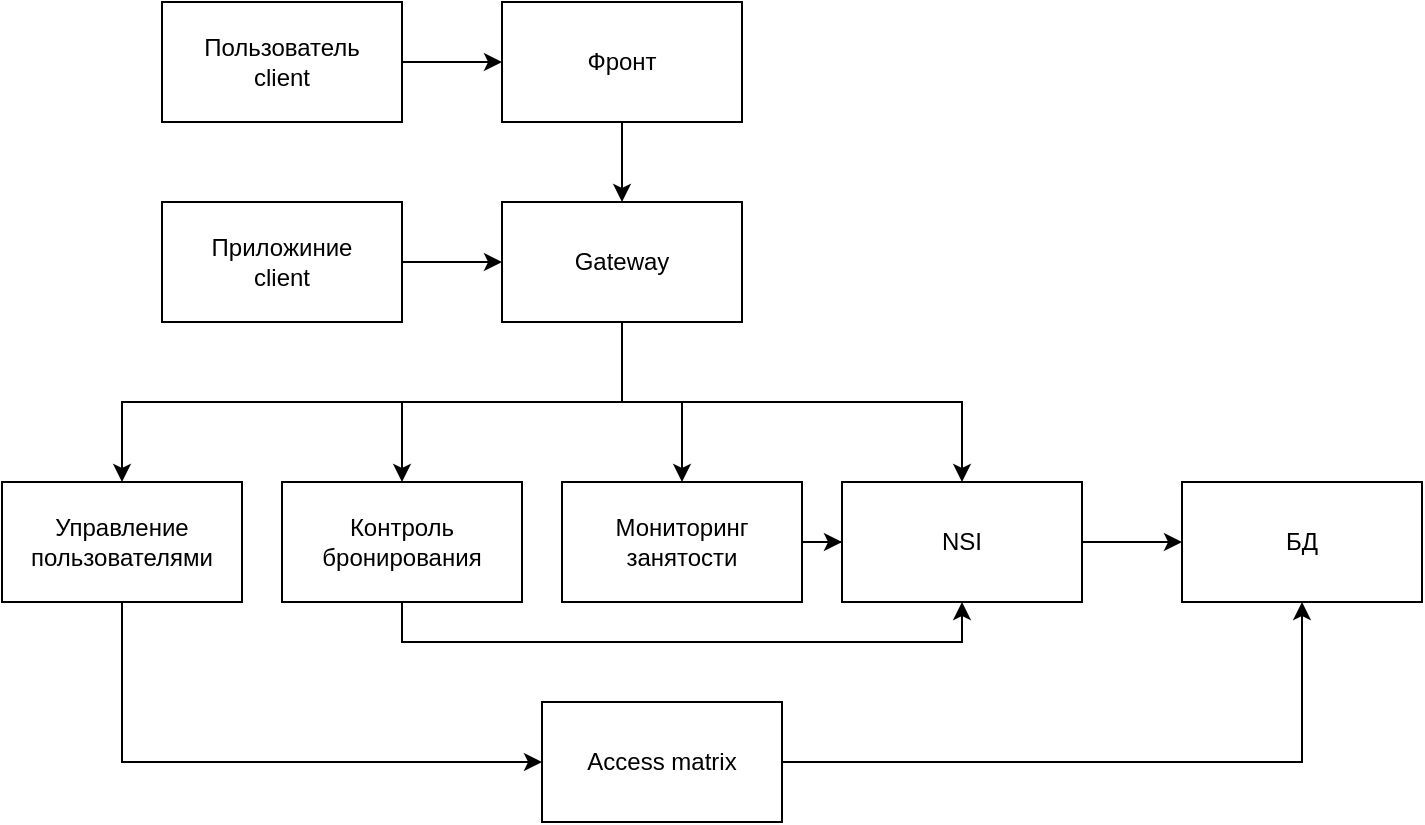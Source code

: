 <mxfile version="22.1.5" type="github">
  <diagram name="Страница — 1" id="ejxRM6sy8iXU6pytJV8V">
    <mxGraphModel dx="983" dy="518" grid="1" gridSize="10" guides="1" tooltips="1" connect="1" arrows="1" fold="1" page="1" pageScale="1" pageWidth="827" pageHeight="1169" math="0" shadow="0">
      <root>
        <mxCell id="0" />
        <mxCell id="1" parent="0" />
        <mxCell id="-Ux7-sMBjBibabKgl1pU-4" style="edgeStyle=orthogonalEdgeStyle;rounded=0;orthogonalLoop=1;jettySize=auto;html=1;exitX=1;exitY=0.5;exitDx=0;exitDy=0;entryX=0;entryY=0.5;entryDx=0;entryDy=0;" edge="1" parent="1" source="-Ux7-sMBjBibabKgl1pU-1" target="-Ux7-sMBjBibabKgl1pU-3">
          <mxGeometry relative="1" as="geometry" />
        </mxCell>
        <mxCell id="-Ux7-sMBjBibabKgl1pU-1" value="Пользователь&lt;br&gt;client" style="rounded=0;whiteSpace=wrap;html=1;" vertex="1" parent="1">
          <mxGeometry x="120" y="190" width="120" height="60" as="geometry" />
        </mxCell>
        <mxCell id="-Ux7-sMBjBibabKgl1pU-20" style="edgeStyle=orthogonalEdgeStyle;rounded=0;orthogonalLoop=1;jettySize=auto;html=1;exitX=1;exitY=0.5;exitDx=0;exitDy=0;entryX=0;entryY=0.5;entryDx=0;entryDy=0;" edge="1" parent="1" source="-Ux7-sMBjBibabKgl1pU-2" target="-Ux7-sMBjBibabKgl1pU-6">
          <mxGeometry relative="1" as="geometry" />
        </mxCell>
        <mxCell id="-Ux7-sMBjBibabKgl1pU-2" value="Приложиние&lt;br&gt;client" style="rounded=0;whiteSpace=wrap;html=1;" vertex="1" parent="1">
          <mxGeometry x="120" y="290" width="120" height="60" as="geometry" />
        </mxCell>
        <mxCell id="-Ux7-sMBjBibabKgl1pU-7" value="" style="edgeStyle=orthogonalEdgeStyle;rounded=0;orthogonalLoop=1;jettySize=auto;html=1;" edge="1" parent="1" source="-Ux7-sMBjBibabKgl1pU-3" target="-Ux7-sMBjBibabKgl1pU-6">
          <mxGeometry relative="1" as="geometry" />
        </mxCell>
        <mxCell id="-Ux7-sMBjBibabKgl1pU-3" value="Фронт" style="rounded=0;whiteSpace=wrap;html=1;" vertex="1" parent="1">
          <mxGeometry x="290" y="190" width="120" height="60" as="geometry" />
        </mxCell>
        <mxCell id="-Ux7-sMBjBibabKgl1pU-11" value="" style="edgeStyle=orthogonalEdgeStyle;rounded=0;orthogonalLoop=1;jettySize=auto;html=1;" edge="1" parent="1" source="-Ux7-sMBjBibabKgl1pU-6" target="-Ux7-sMBjBibabKgl1pU-10">
          <mxGeometry relative="1" as="geometry" />
        </mxCell>
        <mxCell id="-Ux7-sMBjBibabKgl1pU-14" style="edgeStyle=orthogonalEdgeStyle;rounded=0;orthogonalLoop=1;jettySize=auto;html=1;exitX=0.5;exitY=1;exitDx=0;exitDy=0;entryX=0.5;entryY=0;entryDx=0;entryDy=0;" edge="1" parent="1" source="-Ux7-sMBjBibabKgl1pU-6" target="-Ux7-sMBjBibabKgl1pU-12">
          <mxGeometry relative="1" as="geometry" />
        </mxCell>
        <mxCell id="-Ux7-sMBjBibabKgl1pU-16" style="edgeStyle=orthogonalEdgeStyle;rounded=0;orthogonalLoop=1;jettySize=auto;html=1;exitX=0.5;exitY=1;exitDx=0;exitDy=0;" edge="1" parent="1" source="-Ux7-sMBjBibabKgl1pU-6" target="-Ux7-sMBjBibabKgl1pU-15">
          <mxGeometry relative="1" as="geometry" />
        </mxCell>
        <mxCell id="-Ux7-sMBjBibabKgl1pU-6" value="Gateway" style="rounded=0;whiteSpace=wrap;html=1;" vertex="1" parent="1">
          <mxGeometry x="290" y="290" width="120" height="60" as="geometry" />
        </mxCell>
        <mxCell id="-Ux7-sMBjBibabKgl1pU-19" style="edgeStyle=orthogonalEdgeStyle;rounded=0;orthogonalLoop=1;jettySize=auto;html=1;exitX=1;exitY=0.5;exitDx=0;exitDy=0;" edge="1" parent="1" source="-Ux7-sMBjBibabKgl1pU-8" target="-Ux7-sMBjBibabKgl1pU-17">
          <mxGeometry relative="1" as="geometry" />
        </mxCell>
        <mxCell id="-Ux7-sMBjBibabKgl1pU-8" value="Access matrix" style="rounded=0;whiteSpace=wrap;html=1;" vertex="1" parent="1">
          <mxGeometry x="310" y="540" width="120" height="60" as="geometry" />
        </mxCell>
        <mxCell id="-Ux7-sMBjBibabKgl1pU-13" value="" style="edgeStyle=orthogonalEdgeStyle;rounded=0;orthogonalLoop=1;jettySize=auto;html=1;" edge="1" parent="1" source="-Ux7-sMBjBibabKgl1pU-10" target="-Ux7-sMBjBibabKgl1pU-12">
          <mxGeometry relative="1" as="geometry" />
        </mxCell>
        <mxCell id="-Ux7-sMBjBibabKgl1pU-10" value="Мониторинг занятости" style="rounded=0;whiteSpace=wrap;html=1;" vertex="1" parent="1">
          <mxGeometry x="320" y="430" width="120" height="60" as="geometry" />
        </mxCell>
        <mxCell id="-Ux7-sMBjBibabKgl1pU-18" style="edgeStyle=orthogonalEdgeStyle;rounded=0;orthogonalLoop=1;jettySize=auto;html=1;exitX=1;exitY=0.5;exitDx=0;exitDy=0;" edge="1" parent="1" source="-Ux7-sMBjBibabKgl1pU-12" target="-Ux7-sMBjBibabKgl1pU-17">
          <mxGeometry relative="1" as="geometry" />
        </mxCell>
        <mxCell id="-Ux7-sMBjBibabKgl1pU-12" value="NSI" style="rounded=0;whiteSpace=wrap;html=1;" vertex="1" parent="1">
          <mxGeometry x="460" y="430" width="120" height="60" as="geometry" />
        </mxCell>
        <mxCell id="-Ux7-sMBjBibabKgl1pU-21" style="edgeStyle=orthogonalEdgeStyle;rounded=0;orthogonalLoop=1;jettySize=auto;html=1;exitX=0.5;exitY=1;exitDx=0;exitDy=0;entryX=0.5;entryY=1;entryDx=0;entryDy=0;" edge="1" parent="1" source="-Ux7-sMBjBibabKgl1pU-15" target="-Ux7-sMBjBibabKgl1pU-12">
          <mxGeometry relative="1" as="geometry" />
        </mxCell>
        <mxCell id="-Ux7-sMBjBibabKgl1pU-15" value="Контроль бронирования" style="rounded=0;whiteSpace=wrap;html=1;" vertex="1" parent="1">
          <mxGeometry x="180" y="430" width="120" height="60" as="geometry" />
        </mxCell>
        <mxCell id="-Ux7-sMBjBibabKgl1pU-17" value="БД" style="rounded=0;whiteSpace=wrap;html=1;" vertex="1" parent="1">
          <mxGeometry x="630" y="430" width="120" height="60" as="geometry" />
        </mxCell>
        <mxCell id="-Ux7-sMBjBibabKgl1pU-25" style="edgeStyle=orthogonalEdgeStyle;rounded=0;orthogonalLoop=1;jettySize=auto;html=1;exitX=0.5;exitY=1;exitDx=0;exitDy=0;entryX=0;entryY=0.5;entryDx=0;entryDy=0;" edge="1" parent="1" source="-Ux7-sMBjBibabKgl1pU-23" target="-Ux7-sMBjBibabKgl1pU-8">
          <mxGeometry relative="1" as="geometry" />
        </mxCell>
        <mxCell id="-Ux7-sMBjBibabKgl1pU-23" value="Управление пользователями" style="rounded=0;whiteSpace=wrap;html=1;" vertex="1" parent="1">
          <mxGeometry x="40" y="430" width="120" height="60" as="geometry" />
        </mxCell>
        <mxCell id="-Ux7-sMBjBibabKgl1pU-24" style="edgeStyle=orthogonalEdgeStyle;rounded=0;orthogonalLoop=1;jettySize=auto;html=1;exitX=0.5;exitY=1;exitDx=0;exitDy=0;entryX=0.5;entryY=0;entryDx=0;entryDy=0;" edge="1" parent="1" source="-Ux7-sMBjBibabKgl1pU-6" target="-Ux7-sMBjBibabKgl1pU-23">
          <mxGeometry relative="1" as="geometry" />
        </mxCell>
      </root>
    </mxGraphModel>
  </diagram>
</mxfile>
